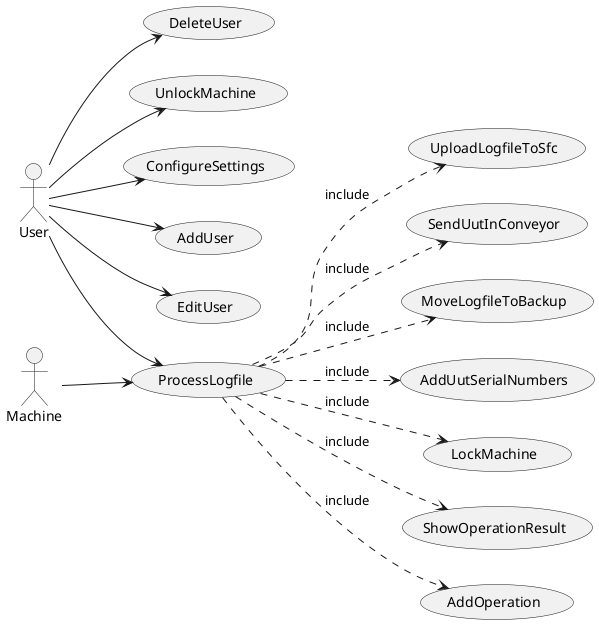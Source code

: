 @startuml Use cases
left to right direction

usecase (ProcessLogfile)
usecase (UploadLogfileToSfc)
usecase (SendUutInConveyor)
usecase (MoveLogfileToBackup)
usecase (AddUutSerialNumbers)
usecase (LockMachine)
usecase (UnlockMachine)
usecase (ShowOperationResult)
usecase (AddOperation)

:User: --> (ProcessLogfile)
:User: --> (UnlockMachine)
:User: --> (ConfigureSettings)
:User: --> (AddUser)
:User: --> (EditUser)
:User: --> (DeleteUser)

:Machine: --> (ProcessLogfile)
(ProcessLogfile) ..> (UploadLogfileToSfc) : "include"
(ProcessLogfile) ..> (SendUutInConveyor) : "include"
(ProcessLogfile) ..> (MoveLogfileToBackup) : "include"
(ProcessLogfile) ..> (AddUutSerialNumbers) : "include"
(ProcessLogfile) ..> (LockMachine) : "include"
(ProcessLogfile) ..> (ShowOperationResult) : "include"
(ProcessLogfile) ..> (AddOperation) : "include"

@enduml